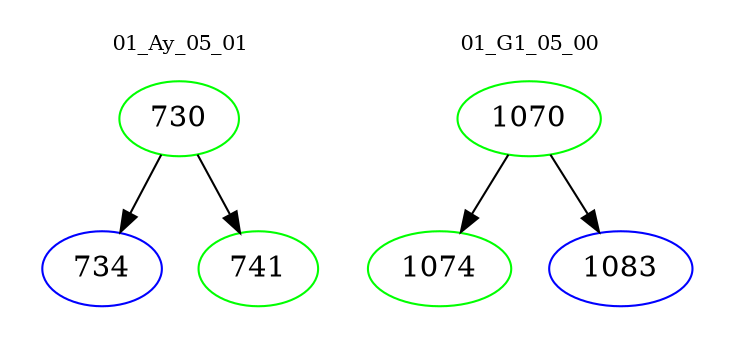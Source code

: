 digraph{
subgraph cluster_0 {
color = white
label = "01_Ay_05_01";
fontsize=10;
T0_730 [label="730", color="green"]
T0_730 -> T0_734 [color="black"]
T0_734 [label="734", color="blue"]
T0_730 -> T0_741 [color="black"]
T0_741 [label="741", color="green"]
}
subgraph cluster_1 {
color = white
label = "01_G1_05_00";
fontsize=10;
T1_1070 [label="1070", color="green"]
T1_1070 -> T1_1074 [color="black"]
T1_1074 [label="1074", color="green"]
T1_1070 -> T1_1083 [color="black"]
T1_1083 [label="1083", color="blue"]
}
}

